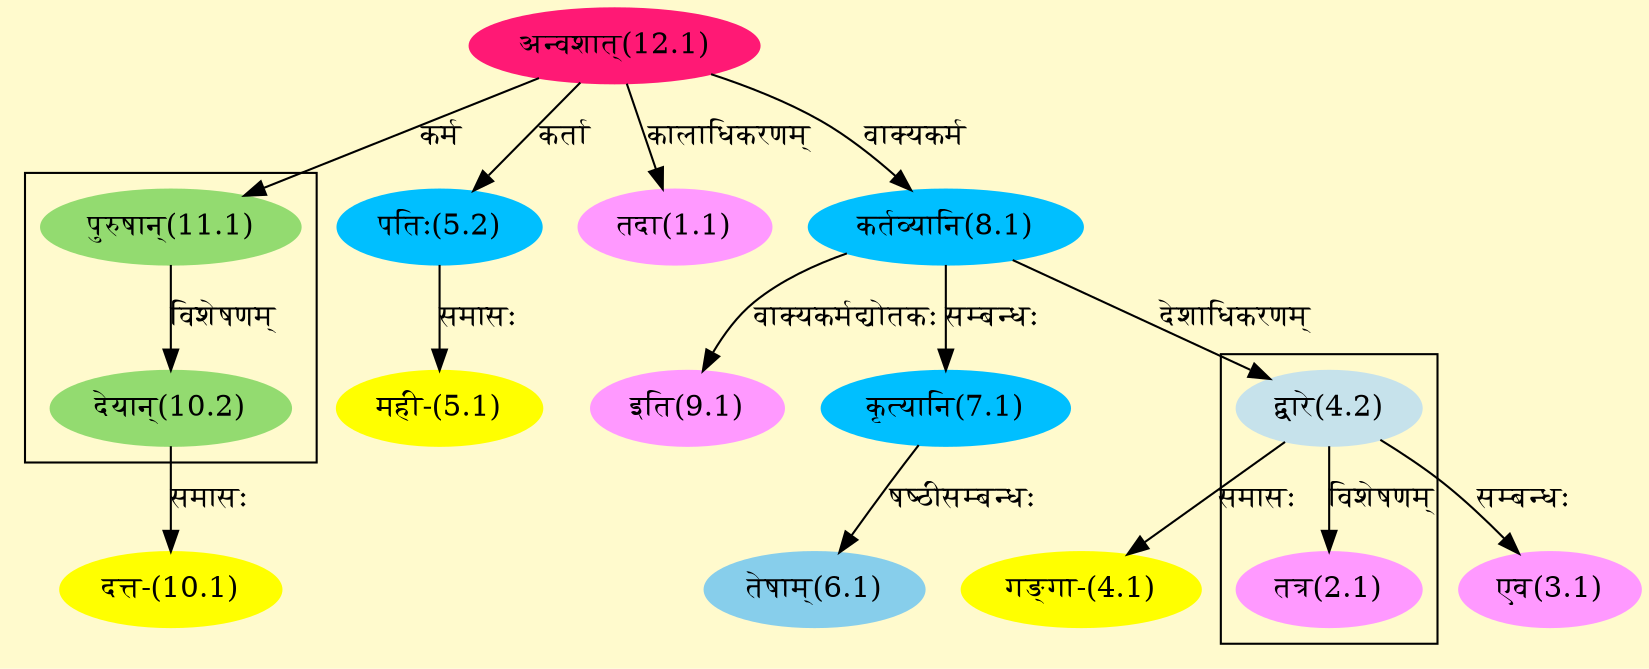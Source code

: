 digraph G{
rankdir=BT;
 compound=true;
 bgcolor="lemonchiffon1";

subgraph cluster_1{
Node2_1 [style=filled, color="#FF99FF" label = "तत्र(2.1)"]
Node4_2 [style=filled, color="#C6E2EB" label = "द्वारे(4.2)"]

}

subgraph cluster_2{
Node10_2 [style=filled, color="#93DB70" label = "देयान्(10.2)"]
Node11_1 [style=filled, color="#93DB70" label = "पुरुषान्(11.1)"]

}
Node1_1 [style=filled, color="#FF99FF" label = "तदा(1.1)"]
Node12_1 [style=filled, color="#FF1975" label = "अन्वशात्(12.1)"]
Node3_1 [style=filled, color="#FF99FF" label = "एव(3.1)"]
Node4_2 [style=filled, color="#C6E2EB" label = "द्वारे(4.2)"]
Node4_1 [style=filled, color="#FFFF00" label = "गङ्गा-(4.1)"]
Node8_1 [style=filled, color="#00BFFF" label = "कर्तव्यानि(8.1)"]
Node5_1 [style=filled, color="#FFFF00" label = "मही-(5.1)"]
Node5_2 [style=filled, color="#00BFFF" label = "पतिः(5.2)"]
Node6_1 [style=filled, color="#87CEEB" label = "तेषाम्(6.1)"]
Node7_1 [style=filled, color="#00BFFF" label = "कृत्यानि(7.1)"]
Node9_1 [style=filled, color="#FF99FF" label = "इति(9.1)"]
Node10_1 [style=filled, color="#FFFF00" label = "दत्त-(10.1)"]
Node10_2 [style=filled, color="#93DB70" label = "देयान्(10.2)"]
Node11_1 [style=filled, color="#93DB70" label = "पुरुषान्(11.1)"]
/* Start of Relations section */

Node1_1 -> Node12_1 [  label="कालाधिकरणम्"  dir="back" ]
Node2_1 -> Node4_2 [  label="विशेषणम्"  dir="back" ]
Node3_1 -> Node4_2 [  label="सम्बन्धः"  dir="back" ]
Node4_1 -> Node4_2 [  label="समासः"  dir="back" ]
Node4_2 -> Node8_1 [  label="देशाधिकरणम्"  dir="back" ]
Node5_1 -> Node5_2 [  label="समासः"  dir="back" ]
Node5_2 -> Node12_1 [  label="कर्ता"  dir="back" ]
Node6_1 -> Node7_1 [  label="षष्ठीसम्बन्धः"  dir="back" ]
Node7_1 -> Node8_1 [  label="सम्बन्धः"  dir="back" ]
Node8_1 -> Node12_1 [  label="वाक्यकर्म"  dir="back" ]
Node9_1 -> Node8_1 [  label="वाक्यकर्मद्योतकः"  dir="back" ]
Node10_1 -> Node10_2 [  label="समासः"  dir="back" ]
Node10_2 -> Node11_1 [  label="विशेषणम्"  dir="back" ]
Node11_1 -> Node12_1 [  label="कर्म"  dir="back" ]
}
